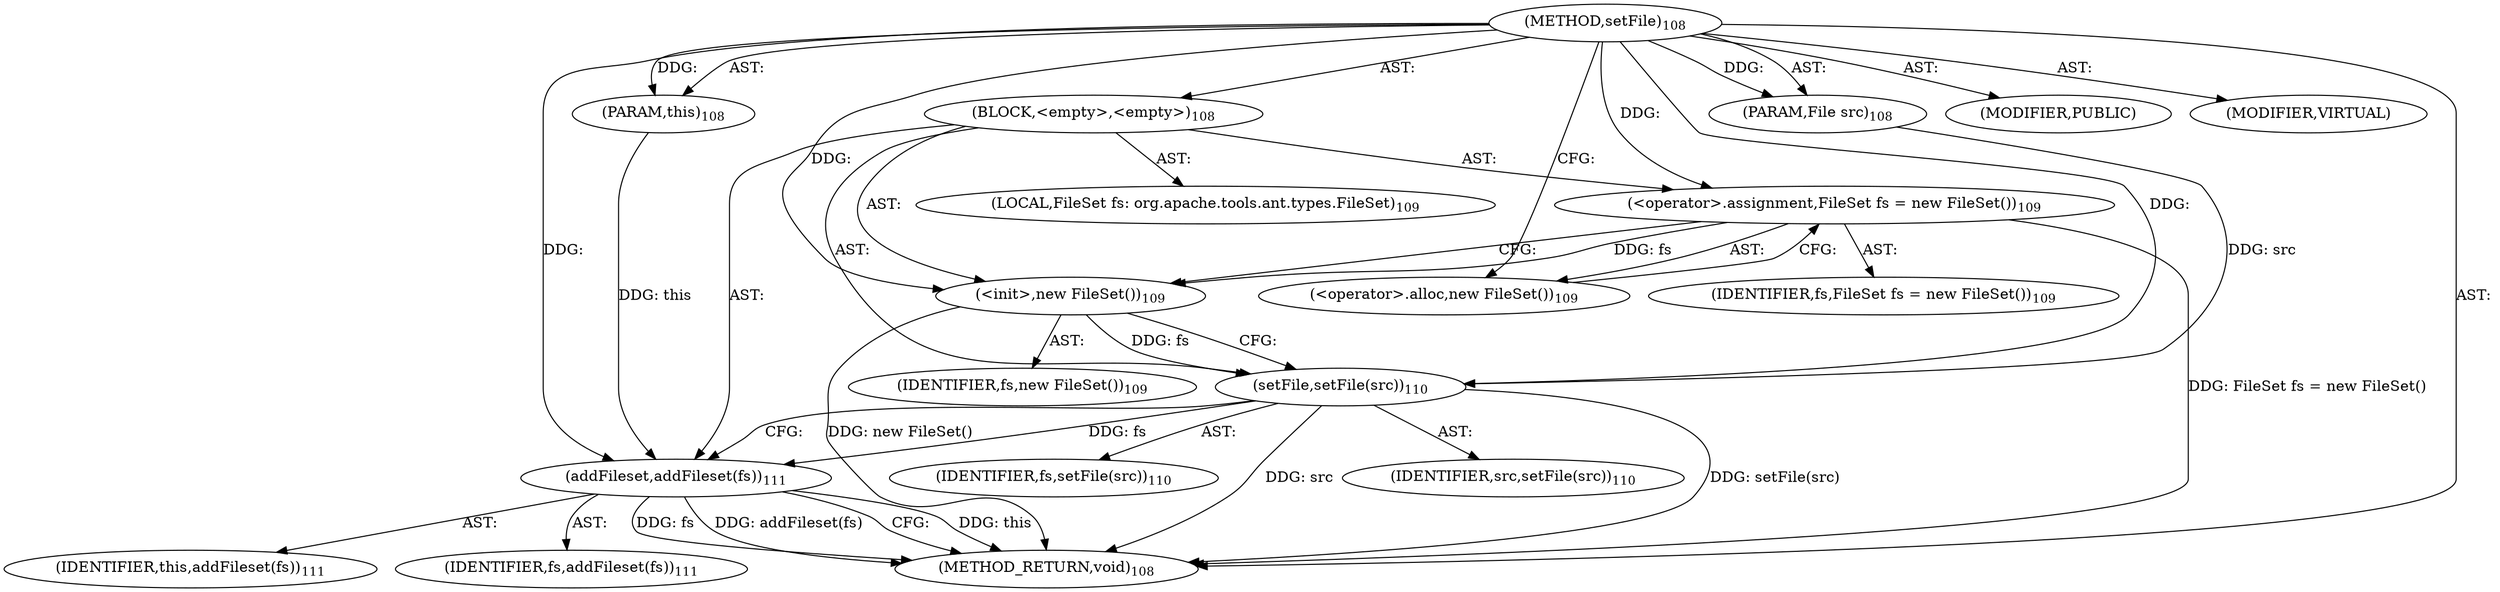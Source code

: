 digraph "setFile" {  
"111669149698" [label = <(METHOD,setFile)<SUB>108</SUB>> ]
"115964116992" [label = <(PARAM,this)<SUB>108</SUB>> ]
"115964117003" [label = <(PARAM,File src)<SUB>108</SUB>> ]
"25769803778" [label = <(BLOCK,&lt;empty&gt;,&lt;empty&gt;)<SUB>108</SUB>> ]
"94489280512" [label = <(LOCAL,FileSet fs: org.apache.tools.ant.types.FileSet)<SUB>109</SUB>> ]
"30064771087" [label = <(&lt;operator&gt;.assignment,FileSet fs = new FileSet())<SUB>109</SUB>> ]
"68719476768" [label = <(IDENTIFIER,fs,FileSet fs = new FileSet())<SUB>109</SUB>> ]
"30064771088" [label = <(&lt;operator&gt;.alloc,new FileSet())<SUB>109</SUB>> ]
"30064771089" [label = <(&lt;init&gt;,new FileSet())<SUB>109</SUB>> ]
"68719476769" [label = <(IDENTIFIER,fs,new FileSet())<SUB>109</SUB>> ]
"30064771090" [label = <(setFile,setFile(src))<SUB>110</SUB>> ]
"68719476770" [label = <(IDENTIFIER,fs,setFile(src))<SUB>110</SUB>> ]
"68719476771" [label = <(IDENTIFIER,src,setFile(src))<SUB>110</SUB>> ]
"30064771091" [label = <(addFileset,addFileset(fs))<SUB>111</SUB>> ]
"68719476736" [label = <(IDENTIFIER,this,addFileset(fs))<SUB>111</SUB>> ]
"68719476772" [label = <(IDENTIFIER,fs,addFileset(fs))<SUB>111</SUB>> ]
"133143986183" [label = <(MODIFIER,PUBLIC)> ]
"133143986184" [label = <(MODIFIER,VIRTUAL)> ]
"128849018882" [label = <(METHOD_RETURN,void)<SUB>108</SUB>> ]
  "111669149698" -> "115964116992"  [ label = "AST: "] 
  "111669149698" -> "115964117003"  [ label = "AST: "] 
  "111669149698" -> "25769803778"  [ label = "AST: "] 
  "111669149698" -> "133143986183"  [ label = "AST: "] 
  "111669149698" -> "133143986184"  [ label = "AST: "] 
  "111669149698" -> "128849018882"  [ label = "AST: "] 
  "25769803778" -> "94489280512"  [ label = "AST: "] 
  "25769803778" -> "30064771087"  [ label = "AST: "] 
  "25769803778" -> "30064771089"  [ label = "AST: "] 
  "25769803778" -> "30064771090"  [ label = "AST: "] 
  "25769803778" -> "30064771091"  [ label = "AST: "] 
  "30064771087" -> "68719476768"  [ label = "AST: "] 
  "30064771087" -> "30064771088"  [ label = "AST: "] 
  "30064771089" -> "68719476769"  [ label = "AST: "] 
  "30064771090" -> "68719476770"  [ label = "AST: "] 
  "30064771090" -> "68719476771"  [ label = "AST: "] 
  "30064771091" -> "68719476736"  [ label = "AST: "] 
  "30064771091" -> "68719476772"  [ label = "AST: "] 
  "30064771087" -> "30064771089"  [ label = "CFG: "] 
  "30064771089" -> "30064771090"  [ label = "CFG: "] 
  "30064771090" -> "30064771091"  [ label = "CFG: "] 
  "30064771091" -> "128849018882"  [ label = "CFG: "] 
  "30064771088" -> "30064771087"  [ label = "CFG: "] 
  "111669149698" -> "30064771088"  [ label = "CFG: "] 
  "30064771087" -> "128849018882"  [ label = "DDG: FileSet fs = new FileSet()"] 
  "30064771089" -> "128849018882"  [ label = "DDG: new FileSet()"] 
  "30064771090" -> "128849018882"  [ label = "DDG: src"] 
  "30064771090" -> "128849018882"  [ label = "DDG: setFile(src)"] 
  "30064771091" -> "128849018882"  [ label = "DDG: this"] 
  "30064771091" -> "128849018882"  [ label = "DDG: fs"] 
  "30064771091" -> "128849018882"  [ label = "DDG: addFileset(fs)"] 
  "111669149698" -> "115964116992"  [ label = "DDG: "] 
  "111669149698" -> "115964117003"  [ label = "DDG: "] 
  "111669149698" -> "30064771087"  [ label = "DDG: "] 
  "30064771087" -> "30064771089"  [ label = "DDG: fs"] 
  "111669149698" -> "30064771089"  [ label = "DDG: "] 
  "30064771089" -> "30064771090"  [ label = "DDG: fs"] 
  "111669149698" -> "30064771090"  [ label = "DDG: "] 
  "115964117003" -> "30064771090"  [ label = "DDG: src"] 
  "115964116992" -> "30064771091"  [ label = "DDG: this"] 
  "111669149698" -> "30064771091"  [ label = "DDG: "] 
  "30064771090" -> "30064771091"  [ label = "DDG: fs"] 
}

